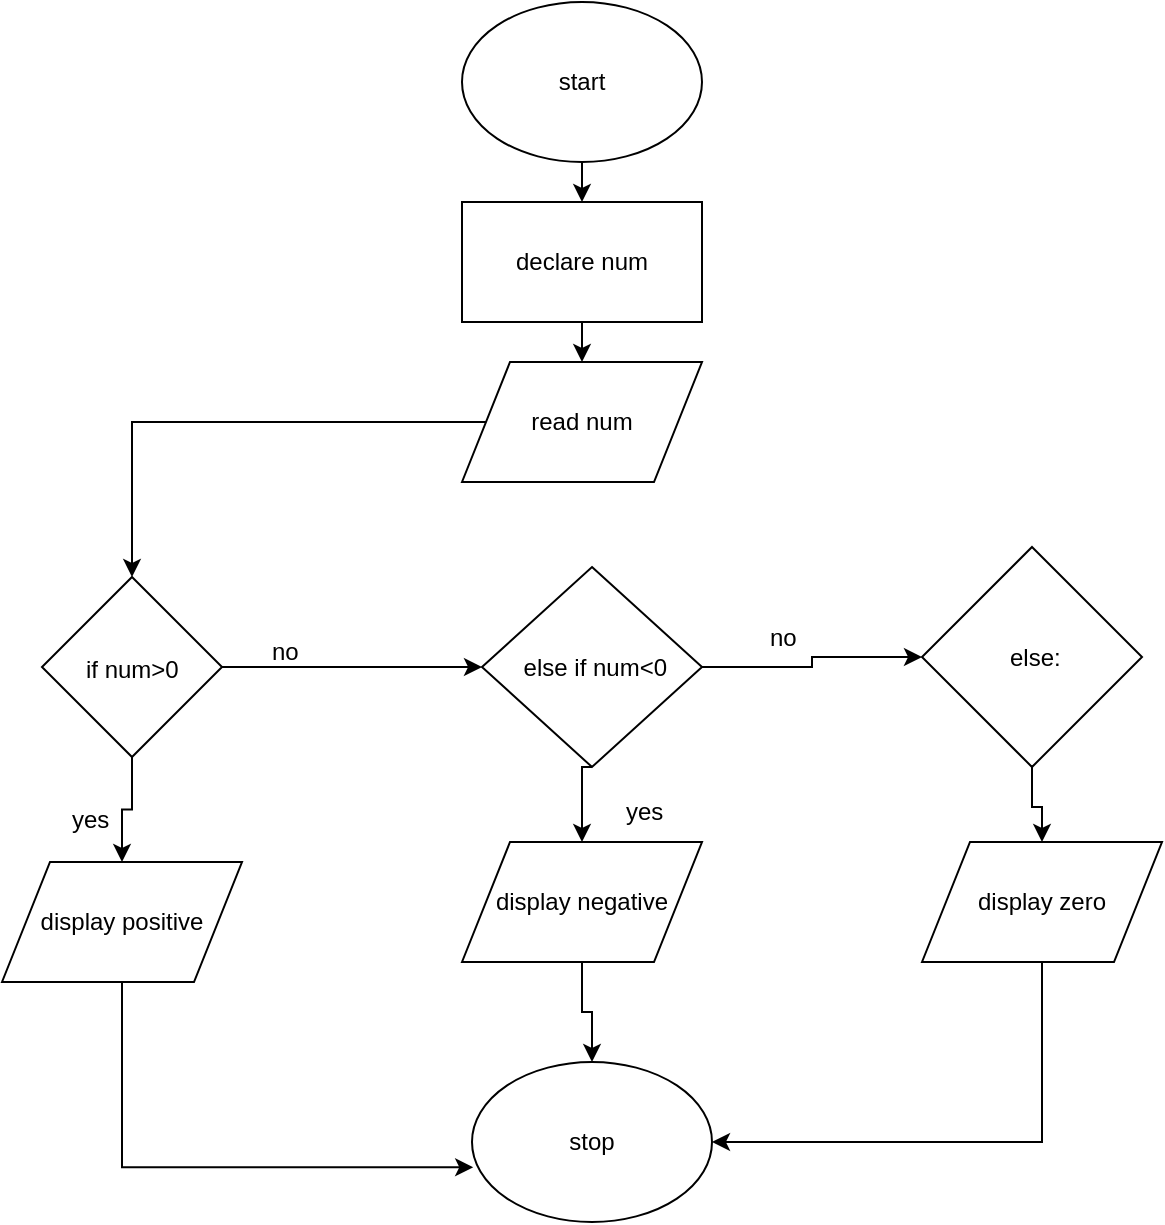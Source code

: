 <mxfile version="12.1.3" type="device" pages="1"><diagram id="hcuiKEOf8JQxosITq5vv" name="Page-1"><mxGraphModel dx="1024" dy="530" grid="1" gridSize="10" guides="1" tooltips="1" connect="1" arrows="1" fold="1" page="1" pageScale="1" pageWidth="827" pageHeight="1169" math="0" shadow="0"><root><mxCell id="0"/><mxCell id="1" parent="0"/><mxCell id="rjWXax5QGtpJywG9WmKV-13" style="edgeStyle=orthogonalEdgeStyle;rounded=0;orthogonalLoop=1;jettySize=auto;html=1;exitX=0.5;exitY=1;exitDx=0;exitDy=0;entryX=0.5;entryY=0;entryDx=0;entryDy=0;" edge="1" parent="1" source="rjWXax5QGtpJywG9WmKV-1" target="rjWXax5QGtpJywG9WmKV-2"><mxGeometry relative="1" as="geometry"/></mxCell><mxCell id="rjWXax5QGtpJywG9WmKV-1" value="start" style="ellipse;whiteSpace=wrap;html=1;" vertex="1" parent="1"><mxGeometry x="370" y="20" width="120" height="80" as="geometry"/></mxCell><mxCell id="rjWXax5QGtpJywG9WmKV-14" style="edgeStyle=orthogonalEdgeStyle;rounded=0;orthogonalLoop=1;jettySize=auto;html=1;exitX=0.5;exitY=1;exitDx=0;exitDy=0;entryX=0.5;entryY=0;entryDx=0;entryDy=0;" edge="1" parent="1" source="rjWXax5QGtpJywG9WmKV-2" target="rjWXax5QGtpJywG9WmKV-4"><mxGeometry relative="1" as="geometry"/></mxCell><mxCell id="rjWXax5QGtpJywG9WmKV-2" value="declare num" style="rounded=0;whiteSpace=wrap;html=1;" vertex="1" parent="1"><mxGeometry x="370" y="120" width="120" height="60" as="geometry"/></mxCell><mxCell id="rjWXax5QGtpJywG9WmKV-16" style="edgeStyle=orthogonalEdgeStyle;rounded=0;orthogonalLoop=1;jettySize=auto;html=1;exitX=0;exitY=0.5;exitDx=0;exitDy=0;entryX=0.5;entryY=0;entryDx=0;entryDy=0;" edge="1" parent="1" source="rjWXax5QGtpJywG9WmKV-4" target="rjWXax5QGtpJywG9WmKV-5"><mxGeometry relative="1" as="geometry"/></mxCell><mxCell id="rjWXax5QGtpJywG9WmKV-4" value="read num" style="shape=parallelogram;perimeter=parallelogramPerimeter;whiteSpace=wrap;html=1;" vertex="1" parent="1"><mxGeometry x="370" y="200" width="120" height="60" as="geometry"/></mxCell><mxCell id="rjWXax5QGtpJywG9WmKV-17" style="edgeStyle=orthogonalEdgeStyle;rounded=0;orthogonalLoop=1;jettySize=auto;html=1;exitX=1;exitY=0.5;exitDx=0;exitDy=0;" edge="1" parent="1" source="rjWXax5QGtpJywG9WmKV-5" target="rjWXax5QGtpJywG9WmKV-6"><mxGeometry relative="1" as="geometry"/></mxCell><mxCell id="rjWXax5QGtpJywG9WmKV-19" style="edgeStyle=orthogonalEdgeStyle;rounded=0;orthogonalLoop=1;jettySize=auto;html=1;exitX=0.5;exitY=1;exitDx=0;exitDy=0;entryX=0.5;entryY=0;entryDx=0;entryDy=0;" edge="1" parent="1" source="rjWXax5QGtpJywG9WmKV-5" target="rjWXax5QGtpJywG9WmKV-9"><mxGeometry relative="1" as="geometry"/></mxCell><mxCell id="rjWXax5QGtpJywG9WmKV-5" value="" style="rhombus;whiteSpace=wrap;html=1;" vertex="1" parent="1"><mxGeometry x="160" y="307.5" width="90" height="90" as="geometry"/></mxCell><mxCell id="rjWXax5QGtpJywG9WmKV-18" style="edgeStyle=orthogonalEdgeStyle;rounded=0;orthogonalLoop=1;jettySize=auto;html=1;exitX=1;exitY=0.5;exitDx=0;exitDy=0;entryX=0;entryY=0.5;entryDx=0;entryDy=0;" edge="1" parent="1" source="rjWXax5QGtpJywG9WmKV-6" target="rjWXax5QGtpJywG9WmKV-7"><mxGeometry relative="1" as="geometry"/></mxCell><mxCell id="rjWXax5QGtpJywG9WmKV-20" style="edgeStyle=orthogonalEdgeStyle;rounded=0;orthogonalLoop=1;jettySize=auto;html=1;exitX=0.5;exitY=1;exitDx=0;exitDy=0;entryX=0.5;entryY=0;entryDx=0;entryDy=0;" edge="1" parent="1" source="rjWXax5QGtpJywG9WmKV-6" target="rjWXax5QGtpJywG9WmKV-11"><mxGeometry relative="1" as="geometry"/></mxCell><mxCell id="rjWXax5QGtpJywG9WmKV-6" value="&amp;nbsp;else if num&amp;lt;0" style="rhombus;whiteSpace=wrap;html=1;" vertex="1" parent="1"><mxGeometry x="380" y="302.5" width="110" height="100" as="geometry"/></mxCell><mxCell id="rjWXax5QGtpJywG9WmKV-21" style="edgeStyle=orthogonalEdgeStyle;rounded=0;orthogonalLoop=1;jettySize=auto;html=1;exitX=0.5;exitY=1;exitDx=0;exitDy=0;" edge="1" parent="1" source="rjWXax5QGtpJywG9WmKV-7" target="rjWXax5QGtpJywG9WmKV-10"><mxGeometry relative="1" as="geometry"/></mxCell><mxCell id="rjWXax5QGtpJywG9WmKV-7" value="&amp;nbsp;else:" style="rhombus;whiteSpace=wrap;html=1;" vertex="1" parent="1"><mxGeometry x="600" y="292.5" width="110" height="110" as="geometry"/></mxCell><mxCell id="rjWXax5QGtpJywG9WmKV-8" value="if num&gt;0" style="text;html=1;" vertex="1" parent="1"><mxGeometry x="180" y="340" width="50" height="25" as="geometry"/></mxCell><mxCell id="rjWXax5QGtpJywG9WmKV-22" style="edgeStyle=orthogonalEdgeStyle;rounded=0;orthogonalLoop=1;jettySize=auto;html=1;exitX=0.5;exitY=1;exitDx=0;exitDy=0;entryX=0.005;entryY=0.658;entryDx=0;entryDy=0;entryPerimeter=0;" edge="1" parent="1" source="rjWXax5QGtpJywG9WmKV-9" target="rjWXax5QGtpJywG9WmKV-12"><mxGeometry relative="1" as="geometry"/></mxCell><mxCell id="rjWXax5QGtpJywG9WmKV-9" value="&amp;nbsp;display positive&amp;nbsp;" style="shape=parallelogram;perimeter=parallelogramPerimeter;whiteSpace=wrap;html=1;" vertex="1" parent="1"><mxGeometry x="140" y="450" width="120" height="60" as="geometry"/></mxCell><mxCell id="rjWXax5QGtpJywG9WmKV-24" style="edgeStyle=orthogonalEdgeStyle;rounded=0;orthogonalLoop=1;jettySize=auto;html=1;exitX=0.5;exitY=1;exitDx=0;exitDy=0;entryX=1;entryY=0.5;entryDx=0;entryDy=0;" edge="1" parent="1" source="rjWXax5QGtpJywG9WmKV-10" target="rjWXax5QGtpJywG9WmKV-12"><mxGeometry relative="1" as="geometry"/></mxCell><mxCell id="rjWXax5QGtpJywG9WmKV-10" value="display zero" style="shape=parallelogram;perimeter=parallelogramPerimeter;whiteSpace=wrap;html=1;" vertex="1" parent="1"><mxGeometry x="600" y="440" width="120" height="60" as="geometry"/></mxCell><mxCell id="rjWXax5QGtpJywG9WmKV-23" style="edgeStyle=orthogonalEdgeStyle;rounded=0;orthogonalLoop=1;jettySize=auto;html=1;exitX=0.5;exitY=1;exitDx=0;exitDy=0;entryX=0.5;entryY=0;entryDx=0;entryDy=0;" edge="1" parent="1" source="rjWXax5QGtpJywG9WmKV-11" target="rjWXax5QGtpJywG9WmKV-12"><mxGeometry relative="1" as="geometry"/></mxCell><mxCell id="rjWXax5QGtpJywG9WmKV-11" value="display negative" style="shape=parallelogram;perimeter=parallelogramPerimeter;whiteSpace=wrap;html=1;" vertex="1" parent="1"><mxGeometry x="370" y="440" width="120" height="60" as="geometry"/></mxCell><mxCell id="rjWXax5QGtpJywG9WmKV-12" value="stop" style="ellipse;whiteSpace=wrap;html=1;" vertex="1" parent="1"><mxGeometry x="375" y="550" width="120" height="80" as="geometry"/></mxCell><mxCell id="rjWXax5QGtpJywG9WmKV-25" value="yes" style="text;html=1;resizable=0;points=[];autosize=1;align=left;verticalAlign=top;spacingTop=-4;" vertex="1" parent="1"><mxGeometry x="173" y="419" width="30" height="20" as="geometry"/></mxCell><mxCell id="rjWXax5QGtpJywG9WmKV-26" value="no" style="text;html=1;resizable=0;points=[];autosize=1;align=left;verticalAlign=top;spacingTop=-4;" vertex="1" parent="1"><mxGeometry x="273" y="335" width="30" height="20" as="geometry"/></mxCell><mxCell id="rjWXax5QGtpJywG9WmKV-27" value="no" style="text;html=1;resizable=0;points=[];autosize=1;align=left;verticalAlign=top;spacingTop=-4;" vertex="1" parent="1"><mxGeometry x="522" y="328" width="30" height="20" as="geometry"/></mxCell><mxCell id="rjWXax5QGtpJywG9WmKV-28" value="yes" style="text;html=1;resizable=0;points=[];autosize=1;align=left;verticalAlign=top;spacingTop=-4;" vertex="1" parent="1"><mxGeometry x="450" y="415" width="30" height="20" as="geometry"/></mxCell></root></mxGraphModel></diagram></mxfile>